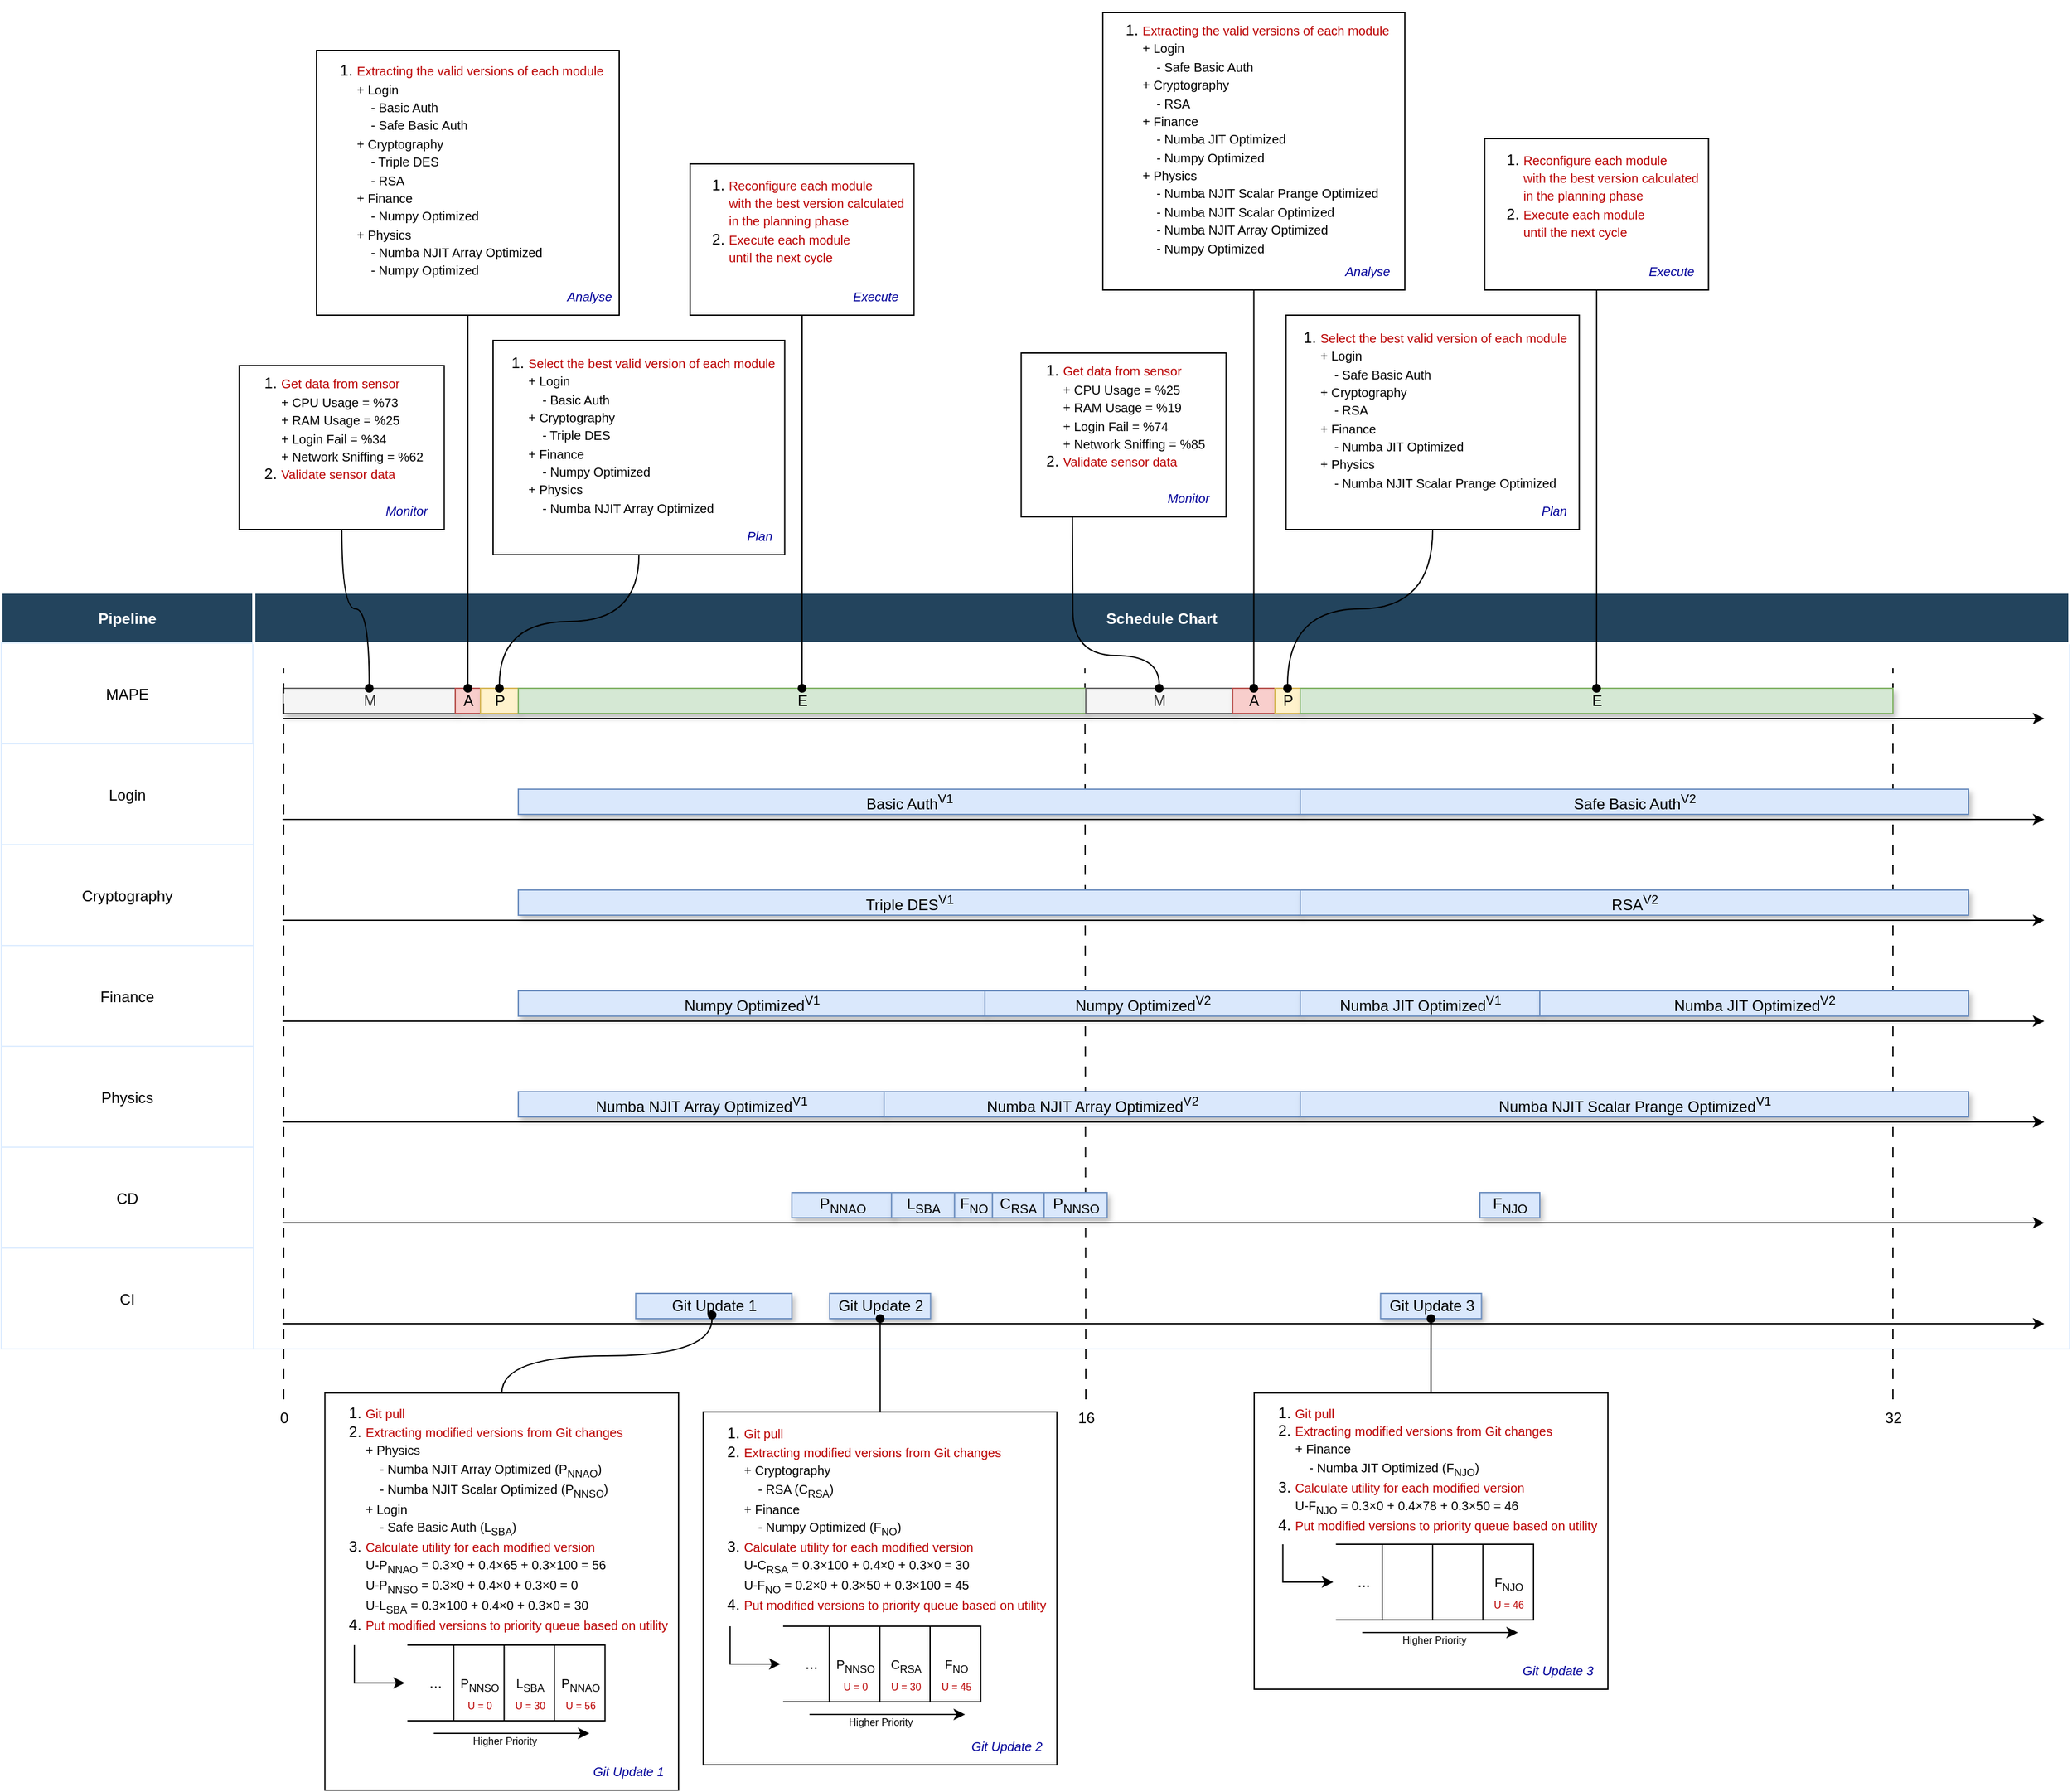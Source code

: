 <mxfile version="26.0.7">
  <diagram name="Page-1" id="WAwnW2iUXq9Dt1IIiqUG">
    <mxGraphModel dx="2537" dy="899" grid="1" gridSize="10" guides="1" tooltips="1" connect="1" arrows="1" fold="1" page="1" pageScale="1" pageWidth="850" pageHeight="1100" math="0" shadow="0">
      <root>
        <mxCell id="0" />
        <mxCell id="1" parent="0" />
        <mxCell id="BZpjL1oOdw-9vf9fY1qN-2" value="Pipeline" style="fillColor=#23445D;strokeColor=#FFFFFF;strokeWidth=2;fontColor=#FFFFFF;fontStyle=1" parent="1" vertex="1">
          <mxGeometry x="-200" y="920" width="200" height="40" as="geometry" />
        </mxCell>
        <mxCell id="BZpjL1oOdw-9vf9fY1qN-4" value="MAPE" style="align=center;strokeColor=#DEEDFF" parent="1" vertex="1">
          <mxGeometry x="-200" y="960" width="200" height="80" as="geometry" />
        </mxCell>
        <mxCell id="BZpjL1oOdw-9vf9fY1qN-19" value="" style="align=center;strokeColor=#DEEDFF" parent="1" vertex="1">
          <mxGeometry x="-0.5" y="960" width="1440.5" height="560" as="geometry" />
        </mxCell>
        <mxCell id="BZpjL1oOdw-9vf9fY1qN-21" value="" style="edgeStyle=none;orthogonalLoop=1;jettySize=auto;html=1;rounded=0;" parent="1" edge="1">
          <mxGeometry width="100" relative="1" as="geometry">
            <mxPoint x="23.57" y="1020" as="sourcePoint" />
            <mxPoint x="1420" y="1020" as="targetPoint" />
            <Array as="points" />
          </mxGeometry>
        </mxCell>
        <mxCell id="BZpjL1oOdw-9vf9fY1qN-22" value="M" style="align=center;strokeColor=#666666;html=1;fillColor=#f5f5f5;shadow=1;fontColor=#333333;" parent="1" vertex="1">
          <mxGeometry x="23.57" y="996" width="136.43" height="20" as="geometry" />
        </mxCell>
        <mxCell id="BZpjL1oOdw-9vf9fY1qN-49" value="Schedule Chart" style="fillColor=#23445D;strokeColor=#FFFFFF;strokeWidth=2;fontColor=#FFFFFF;fontStyle=1" parent="1" vertex="1">
          <mxGeometry x="0.5" y="920" width="1439.5" height="40" as="geometry" />
        </mxCell>
        <mxCell id="BZpjL1oOdw-9vf9fY1qN-57" value="Login" style="align=center;strokeColor=#DEEDFF" parent="1" vertex="1">
          <mxGeometry x="-200" y="1040" width="200" height="80" as="geometry" />
        </mxCell>
        <mxCell id="BZpjL1oOdw-9vf9fY1qN-58" value="" style="edgeStyle=none;orthogonalLoop=1;jettySize=auto;html=1;rounded=0;" parent="1" edge="1">
          <mxGeometry width="100" relative="1" as="geometry">
            <mxPoint x="23.07" y="1100" as="sourcePoint" />
            <mxPoint x="1420" y="1100" as="targetPoint" />
            <Array as="points" />
          </mxGeometry>
        </mxCell>
        <mxCell id="BZpjL1oOdw-9vf9fY1qN-61" value="Cryptography" style="align=center;strokeColor=#DEEDFF" parent="1" vertex="1">
          <mxGeometry x="-200" y="1120" width="200" height="80" as="geometry" />
        </mxCell>
        <mxCell id="BZpjL1oOdw-9vf9fY1qN-62" value="" style="edgeStyle=none;orthogonalLoop=1;jettySize=auto;html=1;rounded=0;" parent="1" edge="1">
          <mxGeometry width="100" relative="1" as="geometry">
            <mxPoint x="23.07" y="1180" as="sourcePoint" />
            <mxPoint x="1420" y="1180" as="targetPoint" />
            <Array as="points" />
          </mxGeometry>
        </mxCell>
        <mxCell id="BZpjL1oOdw-9vf9fY1qN-65" value="Finance" style="align=center;strokeColor=#DEEDFF" parent="1" vertex="1">
          <mxGeometry x="-200" y="1200" width="200" height="80" as="geometry" />
        </mxCell>
        <mxCell id="BZpjL1oOdw-9vf9fY1qN-66" value="" style="edgeStyle=none;orthogonalLoop=1;jettySize=auto;html=1;rounded=0;" parent="1" edge="1">
          <mxGeometry width="100" relative="1" as="geometry">
            <mxPoint x="23.07" y="1260" as="sourcePoint" />
            <mxPoint x="1420" y="1260" as="targetPoint" />
            <Array as="points" />
          </mxGeometry>
        </mxCell>
        <mxCell id="BZpjL1oOdw-9vf9fY1qN-69" value="Physics" style="align=center;strokeColor=#DEEDFF" parent="1" vertex="1">
          <mxGeometry x="-200" y="1280" width="200" height="80" as="geometry" />
        </mxCell>
        <mxCell id="BZpjL1oOdw-9vf9fY1qN-70" value="" style="edgeStyle=none;orthogonalLoop=1;jettySize=auto;html=1;rounded=0;" parent="1" edge="1">
          <mxGeometry width="100" relative="1" as="geometry">
            <mxPoint x="23.07" y="1340" as="sourcePoint" />
            <mxPoint x="1420" y="1340" as="targetPoint" />
            <Array as="points" />
          </mxGeometry>
        </mxCell>
        <mxCell id="BZpjL1oOdw-9vf9fY1qN-73" value="" style="edgeStyle=none;orthogonalLoop=1;jettySize=auto;html=1;rounded=0;endArrow=none;endFill=0;dashed=1;dashPattern=8 8;" parent="1" edge="1">
          <mxGeometry width="100" relative="1" as="geometry">
            <mxPoint x="1300" y="1560" as="sourcePoint" />
            <mxPoint x="1300" y="980" as="targetPoint" />
            <Array as="points" />
          </mxGeometry>
        </mxCell>
        <mxCell id="BZpjL1oOdw-9vf9fY1qN-74" value="" style="edgeStyle=none;orthogonalLoop=1;jettySize=auto;html=1;rounded=0;endArrow=none;endFill=0;dashed=1;dashPattern=8 8;" parent="1" edge="1">
          <mxGeometry width="100" relative="1" as="geometry">
            <mxPoint x="660" y="1560" as="sourcePoint" />
            <mxPoint x="659.29" y="980" as="targetPoint" />
            <Array as="points" />
          </mxGeometry>
        </mxCell>
        <mxCell id="BZpjL1oOdw-9vf9fY1qN-76" value="32" style="text;html=1;align=center;verticalAlign=middle;resizable=0;points=[];autosize=1;strokeColor=none;fillColor=none;" parent="1" vertex="1">
          <mxGeometry x="1280" y="1560" width="40" height="30" as="geometry" />
        </mxCell>
        <mxCell id="BZpjL1oOdw-9vf9fY1qN-78" value="A" style="align=center;strokeColor=#b85450;html=1;fillColor=#f8cecc;shadow=1;" parent="1" vertex="1">
          <mxGeometry x="160" y="996" width="20" height="20" as="geometry" />
        </mxCell>
        <mxCell id="BZpjL1oOdw-9vf9fY1qN-79" value="P" style="align=center;strokeColor=#d6b656;html=1;fillColor=#fff2cc;shadow=1;" parent="1" vertex="1">
          <mxGeometry x="180" y="996" width="30" height="20" as="geometry" />
        </mxCell>
        <mxCell id="BZpjL1oOdw-9vf9fY1qN-80" value="E" style="align=center;html=1;shadow=1;fillColor=#d5e8d4;strokeColor=#82b366;" parent="1" vertex="1">
          <mxGeometry x="210" y="996" width="450" height="20" as="geometry" />
        </mxCell>
        <mxCell id="BZpjL1oOdw-9vf9fY1qN-81" value="Basic Auth&lt;sup&gt;V1&lt;/sup&gt;" style="align=center;strokeColor=#6c8ebf;html=1;fillColor=#dae8fc;shadow=1;" parent="1" vertex="1">
          <mxGeometry x="210" y="1076" width="620" height="20" as="geometry" />
        </mxCell>
        <mxCell id="BZpjL1oOdw-9vf9fY1qN-82" value="M" style="align=center;strokeColor=#666666;html=1;fillColor=#f5f5f5;shadow=1;fontColor=#333333;gradientColor=none;" parent="1" vertex="1">
          <mxGeometry x="660" y="996" width="116.43" height="20" as="geometry" />
        </mxCell>
        <mxCell id="BZpjL1oOdw-9vf9fY1qN-84" value="A" style="align=center;strokeColor=#b85450;html=1;fillColor=#f8cecc;shadow=1;" parent="1" vertex="1">
          <mxGeometry x="776.43" y="996" width="33.57" height="20" as="geometry" />
        </mxCell>
        <mxCell id="BZpjL1oOdw-9vf9fY1qN-85" value="P" style="align=center;strokeColor=#d6b656;html=1;fillColor=#fff2cc;shadow=1;" parent="1" vertex="1">
          <mxGeometry x="810" y="996" width="20" height="20" as="geometry" />
        </mxCell>
        <mxCell id="BZpjL1oOdw-9vf9fY1qN-86" value="E" style="align=center;html=1;shadow=1;fillColor=#d5e8d4;strokeColor=#82b366;" parent="1" vertex="1">
          <mxGeometry x="830" y="996" width="470" height="20" as="geometry" />
        </mxCell>
        <mxCell id="BZpjL1oOdw-9vf9fY1qN-89" value="Safe Basic Auth&lt;sup&gt;V2&lt;/sup&gt;" style="align=center;strokeColor=#6c8ebf;html=1;fillColor=#dae8fc;shadow=1;" parent="1" vertex="1">
          <mxGeometry x="830" y="1076" width="530" height="20" as="geometry" />
        </mxCell>
        <mxCell id="BZpjL1oOdw-9vf9fY1qN-92" value="Triple DES&lt;sup&gt;V1&lt;/sup&gt;" style="align=center;strokeColor=#6c8ebf;html=1;fillColor=#dae8fc;shadow=1;" parent="1" vertex="1">
          <mxGeometry x="210" y="1156" width="620" height="20" as="geometry" />
        </mxCell>
        <mxCell id="BZpjL1oOdw-9vf9fY1qN-93" value="RSA&lt;sup&gt;V2&lt;/sup&gt;" style="align=center;strokeColor=#6c8ebf;html=1;fillColor=#dae8fc;shadow=1;" parent="1" vertex="1">
          <mxGeometry x="830" y="1156" width="530" height="20" as="geometry" />
        </mxCell>
        <mxCell id="BZpjL1oOdw-9vf9fY1qN-94" value="Numpy Optimized&lt;sup&gt;V1&lt;/sup&gt;" style="align=center;strokeColor=#6c8ebf;html=1;fillColor=#dae8fc;shadow=1;" parent="1" vertex="1">
          <mxGeometry x="210" y="1236" width="370" height="20" as="geometry" />
        </mxCell>
        <mxCell id="BZpjL1oOdw-9vf9fY1qN-96" value="Numba NJIT Array Optimized&lt;sup&gt;V1&lt;/sup&gt;" style="align=center;strokeColor=#6c8ebf;html=1;fillColor=#dae8fc;shadow=1;" parent="1" vertex="1">
          <mxGeometry x="210" y="1316" width="290" height="20" as="geometry" />
        </mxCell>
        <mxCell id="kqgfIq7UCHrtm2Ef_4QJ-14" style="edgeStyle=orthogonalEdgeStyle;rounded=0;orthogonalLoop=1;jettySize=auto;html=1;entryX=0.5;entryY=0;entryDx=0;entryDy=0;endArrow=oval;endFill=1;curved=1;" parent="1" source="BZpjL1oOdw-9vf9fY1qN-155" target="BZpjL1oOdw-9vf9fY1qN-22" edge="1">
          <mxGeometry relative="1" as="geometry" />
        </mxCell>
        <mxCell id="BZpjL1oOdw-9vf9fY1qN-155" value="" style="whiteSpace=wrap;html=1;" parent="1" vertex="1">
          <mxGeometry x="-11.25" y="740" width="162.5" height="130" as="geometry" />
        </mxCell>
        <mxCell id="BZpjL1oOdw-9vf9fY1qN-165" value="&lt;font color=&quot;#000099&quot; style=&quot;font-size: 10px;&quot;&gt;&lt;i style=&quot;&quot;&gt;Monitor&lt;/i&gt;&lt;/font&gt;" style="text;html=1;align=center;verticalAlign=middle;resizable=0;points=[];autosize=1;strokeColor=none;fillColor=none;" parent="1" vertex="1">
          <mxGeometry x="91.25" y="840" width="60" height="30" as="geometry" />
        </mxCell>
        <mxCell id="BZpjL1oOdw-9vf9fY1qN-175" value="&lt;ol&gt;&lt;li&gt;&lt;font style=&quot;font-size: 10px;&quot;&gt;&lt;span style=&quot;color: rgb(186, 0, 0); background-color: transparent;&quot;&gt;Get data from sensor&lt;br&gt;&lt;/span&gt;+ CPU Usage = %73&lt;br&gt;+ RAM Usage = %25&lt;br&gt;+ Login Fail = %34&lt;br&gt;+ Network Sniffing = %62&lt;br&gt;&lt;/font&gt;&lt;/li&gt;&lt;li&gt;&lt;font style=&quot;&quot;&gt;&lt;span style=&quot;font-size: 10px;&quot;&gt;&lt;font style=&quot;color: rgb(186, 0, 0);&quot;&gt;Validate sensor data&lt;/font&gt;&lt;/span&gt;&lt;br&gt;&lt;/font&gt;&lt;/li&gt;&lt;/ol&gt;" style="text;html=1;align=left;verticalAlign=middle;resizable=0;points=[];autosize=1;strokeColor=none;fillColor=none;" parent="1" vertex="1">
          <mxGeometry x="-20" y="730" width="180" height="120" as="geometry" />
        </mxCell>
        <mxCell id="BZpjL1oOdw-9vf9fY1qN-200" style="edgeStyle=orthogonalEdgeStyle;rounded=0;orthogonalLoop=1;jettySize=auto;html=1;entryX=0.5;entryY=0;entryDx=0;entryDy=0;endArrow=oval;endFill=1;" parent="1" source="BZpjL1oOdw-9vf9fY1qN-176" target="BZpjL1oOdw-9vf9fY1qN-78" edge="1">
          <mxGeometry relative="1" as="geometry" />
        </mxCell>
        <mxCell id="BZpjL1oOdw-9vf9fY1qN-176" value="" style="whiteSpace=wrap;html=1;" parent="1" vertex="1">
          <mxGeometry x="50" y="490" width="240.01" height="210" as="geometry" />
        </mxCell>
        <mxCell id="BZpjL1oOdw-9vf9fY1qN-177" value="&lt;font color=&quot;#000099&quot; style=&quot;font-size: 10px;&quot;&gt;&lt;i style=&quot;&quot;&gt;Analyse&lt;/i&gt;&lt;/font&gt;" style="text;html=1;align=center;verticalAlign=middle;resizable=0;points=[];autosize=1;strokeColor=none;fillColor=none;" parent="1" vertex="1">
          <mxGeometry x="236.25" y="670" width="60" height="30" as="geometry" />
        </mxCell>
        <mxCell id="BZpjL1oOdw-9vf9fY1qN-178" value="&lt;ol&gt;&lt;li&gt;&lt;font style=&quot;font-size: 10px;&quot;&gt;&lt;span style=&quot;color: rgb(186, 0, 0); background-color: transparent;&quot;&gt;Extracting the valid versions of each module&lt;br&gt;&lt;/span&gt;+ Login&lt;br&gt;&amp;nbsp; &amp;nbsp; - Basic Auth&lt;br&gt;&amp;nbsp; &amp;nbsp; - Safe Basic Auth&lt;br&gt;+ Cryptography&lt;br&gt;&amp;nbsp; &amp;nbsp; - Triple DES&lt;br&gt;&amp;nbsp; &amp;nbsp; - RSA&lt;br&gt;+ Finance&lt;br&gt;&amp;nbsp; &amp;nbsp; - Numpy Optimized&lt;br&gt;+ Physics&lt;br&gt;&amp;nbsp; &amp;nbsp; - Numba NJIT Array Optimized&lt;br&gt;&amp;nbsp; &amp;nbsp; - Numpy Optimized&lt;br&gt;&lt;/font&gt;&lt;/li&gt;&lt;/ol&gt;" style="text;html=1;align=left;verticalAlign=middle;resizable=0;points=[];autosize=1;strokeColor=none;fillColor=none;" parent="1" vertex="1">
          <mxGeometry x="40" y="480" width="260" height="210" as="geometry" />
        </mxCell>
        <mxCell id="BZpjL1oOdw-9vf9fY1qN-199" style="edgeStyle=orthogonalEdgeStyle;rounded=0;orthogonalLoop=1;jettySize=auto;html=1;entryX=0.5;entryY=0;entryDx=0;entryDy=0;curved=1;endArrow=oval;endFill=1;" parent="1" source="BZpjL1oOdw-9vf9fY1qN-181" target="BZpjL1oOdw-9vf9fY1qN-79" edge="1">
          <mxGeometry relative="1" as="geometry" />
        </mxCell>
        <mxCell id="BZpjL1oOdw-9vf9fY1qN-181" value="" style="whiteSpace=wrap;html=1;" parent="1" vertex="1">
          <mxGeometry x="190" y="720" width="231.25" height="170" as="geometry" />
        </mxCell>
        <mxCell id="BZpjL1oOdw-9vf9fY1qN-182" value="&lt;font color=&quot;#000099&quot; style=&quot;font-size: 10px;&quot;&gt;&lt;i style=&quot;&quot;&gt;Plan&lt;/i&gt;&lt;/font&gt;" style="text;html=1;align=center;verticalAlign=middle;resizable=0;points=[];autosize=1;strokeColor=none;fillColor=none;" parent="1" vertex="1">
          <mxGeometry x="381.25" y="860" width="40" height="30" as="geometry" />
        </mxCell>
        <mxCell id="BZpjL1oOdw-9vf9fY1qN-183" value="&lt;ol&gt;&lt;li&gt;&lt;font style=&quot;font-size: 10px;&quot;&gt;&lt;span style=&quot;color: rgb(186, 0, 0); background-color: transparent;&quot;&gt;Select the best valid version of each module&lt;br&gt;&lt;/span&gt;+ Login&lt;br&gt;&amp;nbsp; &amp;nbsp; - Basic Auth&lt;br&gt;+ Cryptography&lt;br&gt;&amp;nbsp; &amp;nbsp; - Triple DES&lt;br&gt;+ Finance&lt;br&gt;&amp;nbsp; &amp;nbsp; - Numpy Optimized&lt;br&gt;+ Physics&lt;br&gt;&amp;nbsp; &amp;nbsp; - Numba NJIT Array Optimized&lt;br&gt;&lt;/font&gt;&lt;/li&gt;&lt;/ol&gt;" style="text;html=1;align=left;verticalAlign=middle;resizable=0;points=[];autosize=1;strokeColor=none;fillColor=none;" parent="1" vertex="1">
          <mxGeometry x="175.63" y="710" width="260" height="170" as="geometry" />
        </mxCell>
        <mxCell id="BZpjL1oOdw-9vf9fY1qN-201" style="edgeStyle=orthogonalEdgeStyle;rounded=0;orthogonalLoop=1;jettySize=auto;html=1;entryX=0.5;entryY=0;entryDx=0;entryDy=0;endArrow=oval;endFill=1;" parent="1" source="BZpjL1oOdw-9vf9fY1qN-184" target="BZpjL1oOdw-9vf9fY1qN-80" edge="1">
          <mxGeometry relative="1" as="geometry" />
        </mxCell>
        <mxCell id="BZpjL1oOdw-9vf9fY1qN-184" value="" style="whiteSpace=wrap;html=1;" parent="1" vertex="1">
          <mxGeometry x="346.25" y="580" width="177.5" height="120" as="geometry" />
        </mxCell>
        <mxCell id="BZpjL1oOdw-9vf9fY1qN-185" value="&lt;font color=&quot;#000099&quot;&gt;&lt;span style=&quot;font-size: 10px;&quot;&gt;&lt;i&gt;Execute&lt;/i&gt;&lt;/span&gt;&lt;/font&gt;" style="text;html=1;align=center;verticalAlign=middle;resizable=0;points=[];autosize=1;strokeColor=none;fillColor=none;" parent="1" vertex="1">
          <mxGeometry x="463.25" y="670" width="60" height="30" as="geometry" />
        </mxCell>
        <mxCell id="BZpjL1oOdw-9vf9fY1qN-186" value="&lt;ol&gt;&lt;li&gt;&lt;font style=&quot;font-size: 10px;&quot;&gt;&lt;span style=&quot;color: rgb(186, 0, 0); background-color: transparent;&quot;&gt;Reconfigure each module &lt;br&gt;with the best version calculated &lt;br&gt;in the planning phase&lt;/span&gt;&lt;/font&gt;&lt;/li&gt;&lt;li&gt;&lt;font color=&quot;#ba0000&quot;&gt;&lt;span style=&quot;font-size: 10px;&quot;&gt;Execute each module &lt;br&gt;until the next cycle&lt;/span&gt;&lt;/font&gt;&lt;br&gt;&lt;/li&gt;&lt;/ol&gt;" style="text;html=1;align=left;verticalAlign=middle;resizable=0;points=[];autosize=1;strokeColor=none;fillColor=none;" parent="1" vertex="1">
          <mxGeometry x="335" y="570" width="200" height="110" as="geometry" />
        </mxCell>
        <mxCell id="BZpjL1oOdw-9vf9fY1qN-224" style="edgeStyle=orthogonalEdgeStyle;rounded=0;orthogonalLoop=1;jettySize=auto;html=1;entryX=0.5;entryY=0;entryDx=0;entryDy=0;endArrow=oval;endFill=1;" parent="1" source="BZpjL1oOdw-9vf9fY1qN-205" target="BZpjL1oOdw-9vf9fY1qN-84" edge="1">
          <mxGeometry relative="1" as="geometry" />
        </mxCell>
        <mxCell id="BZpjL1oOdw-9vf9fY1qN-205" value="" style="whiteSpace=wrap;html=1;" parent="1" vertex="1">
          <mxGeometry x="673.48" y="460" width="239.46" height="220" as="geometry" />
        </mxCell>
        <mxCell id="BZpjL1oOdw-9vf9fY1qN-206" value="&lt;font color=&quot;#000099&quot; style=&quot;font-size: 10px;&quot;&gt;&lt;i style=&quot;&quot;&gt;Analyse&lt;/i&gt;&lt;/font&gt;" style="text;html=1;align=center;verticalAlign=middle;resizable=0;points=[];autosize=1;strokeColor=none;fillColor=none;" parent="1" vertex="1">
          <mxGeometry x="852.94" y="650" width="60" height="30" as="geometry" />
        </mxCell>
        <mxCell id="BZpjL1oOdw-9vf9fY1qN-207" value="&lt;ol&gt;&lt;li&gt;&lt;font style=&quot;font-size: 10px;&quot;&gt;&lt;span style=&quot;color: rgb(186, 0, 0); background-color: transparent;&quot;&gt;Extracting the valid versions of each module&lt;br&gt;&lt;/span&gt;+ Login&lt;br&gt;&amp;nbsp; &amp;nbsp; - Safe Basic Auth&lt;br&gt;+ Cryptography&lt;br&gt;&amp;nbsp; &amp;nbsp; - RSA&lt;br&gt;+ Finance&lt;br&gt;&amp;nbsp; &amp;nbsp; -&amp;nbsp;Numba JIT Optimized&lt;br&gt;&amp;nbsp; &amp;nbsp; - Numpy Optimized&lt;br&gt;+ Physics&lt;br&gt;&amp;nbsp; &amp;nbsp; -&amp;nbsp;Numba NJIT Scalar Prange Optimized&lt;br&gt;&amp;nbsp; &amp;nbsp; -&amp;nbsp;Numba NJIT Scalar Optimized&lt;br&gt;&amp;nbsp; &amp;nbsp; - Numba NJIT Array Optimized&lt;br&gt;&amp;nbsp; &amp;nbsp; - Numpy Optimized&lt;br&gt;&lt;/font&gt;&lt;/li&gt;&lt;/ol&gt;" style="text;html=1;align=left;verticalAlign=middle;resizable=0;points=[];autosize=1;strokeColor=none;fillColor=none;" parent="1" vertex="1">
          <mxGeometry x="663.21" y="450" width="260" height="220" as="geometry" />
        </mxCell>
        <mxCell id="BZpjL1oOdw-9vf9fY1qN-216" style="edgeStyle=orthogonalEdgeStyle;rounded=0;orthogonalLoop=1;jettySize=auto;html=1;entryX=0.5;entryY=0;entryDx=0;entryDy=0;curved=1;endArrow=oval;endFill=1;" parent="1" source="BZpjL1oOdw-9vf9fY1qN-208" target="BZpjL1oOdw-9vf9fY1qN-85" edge="1">
          <mxGeometry relative="1" as="geometry" />
        </mxCell>
        <mxCell id="BZpjL1oOdw-9vf9fY1qN-208" value="" style="whiteSpace=wrap;html=1;" parent="1" vertex="1">
          <mxGeometry x="818.75" y="700" width="232.5" height="170" as="geometry" />
        </mxCell>
        <mxCell id="BZpjL1oOdw-9vf9fY1qN-209" value="&lt;font color=&quot;#000099&quot; style=&quot;font-size: 10px;&quot;&gt;&lt;i style=&quot;&quot;&gt;Plan&lt;/i&gt;&lt;/font&gt;" style="text;html=1;align=center;verticalAlign=middle;resizable=0;points=[];autosize=1;strokeColor=none;fillColor=none;" parent="1" vertex="1">
          <mxGeometry x="1011.25" y="840" width="40" height="30" as="geometry" />
        </mxCell>
        <mxCell id="BZpjL1oOdw-9vf9fY1qN-210" value="&lt;ol&gt;&lt;li&gt;&lt;font style=&quot;font-size: 10px;&quot;&gt;&lt;span style=&quot;color: rgb(186, 0, 0); background-color: transparent;&quot;&gt;Select the best valid version of each module&lt;br&gt;&lt;/span&gt;+ Login&lt;br&gt;&amp;nbsp; &amp;nbsp; - Safe Basic Auth&lt;br&gt;+ Cryptography&lt;br&gt;&amp;nbsp; &amp;nbsp; - RSA&lt;br&gt;+ Finance&lt;br&gt;&amp;nbsp; &amp;nbsp; - Numba JIT Optimized&lt;br&gt;+ Physics&lt;br&gt;&amp;nbsp; &amp;nbsp; - Numba NJIT Scalar Prange Optimized&lt;br&gt;&lt;/font&gt;&lt;/li&gt;&lt;/ol&gt;" style="text;html=1;align=left;verticalAlign=middle;resizable=0;points=[];autosize=1;strokeColor=none;fillColor=none;" parent="1" vertex="1">
          <mxGeometry x="803.75" y="690" width="260" height="170" as="geometry" />
        </mxCell>
        <mxCell id="BZpjL1oOdw-9vf9fY1qN-218" style="edgeStyle=orthogonalEdgeStyle;rounded=0;orthogonalLoop=1;jettySize=auto;html=1;entryX=0.5;entryY=0;entryDx=0;entryDy=0;endArrow=oval;endFill=1;" parent="1" source="BZpjL1oOdw-9vf9fY1qN-211" target="BZpjL1oOdw-9vf9fY1qN-86" edge="1">
          <mxGeometry relative="1" as="geometry" />
        </mxCell>
        <mxCell id="BZpjL1oOdw-9vf9fY1qN-211" value="" style="whiteSpace=wrap;html=1;" parent="1" vertex="1">
          <mxGeometry x="976.25" y="560" width="177.5" height="120" as="geometry" />
        </mxCell>
        <mxCell id="BZpjL1oOdw-9vf9fY1qN-212" value="&lt;font color=&quot;#000099&quot;&gt;&lt;span style=&quot;font-size: 10px;&quot;&gt;&lt;i&gt;Execute&lt;/i&gt;&lt;/span&gt;&lt;/font&gt;" style="text;html=1;align=center;verticalAlign=middle;resizable=0;points=[];autosize=1;strokeColor=none;fillColor=none;" parent="1" vertex="1">
          <mxGeometry x="1093.75" y="650" width="60" height="30" as="geometry" />
        </mxCell>
        <mxCell id="BZpjL1oOdw-9vf9fY1qN-213" value="&lt;ol&gt;&lt;li&gt;&lt;font style=&quot;font-size: 10px; color: rgb(186, 0, 0);&quot;&gt;&lt;span style=&quot;background-color: transparent;&quot;&gt;Reconfigure each module&lt;br&gt;with the best version calculated&lt;br&gt;in the planning phase&lt;/span&gt;&lt;/font&gt;&lt;/li&gt;&lt;li&gt;&lt;font style=&quot;color: rgb(186, 0, 0);&quot;&gt;&lt;span style=&quot;font-size: 10px;&quot;&gt;Execute each module&lt;br&gt;until the next cycle&lt;/span&gt;&lt;/font&gt;&lt;/li&gt;&lt;/ol&gt;" style="text;html=1;align=left;verticalAlign=middle;resizable=0;points=[];autosize=1;strokeColor=none;fillColor=none;" parent="1" vertex="1">
          <mxGeometry x="965" y="550" width="200" height="110" as="geometry" />
        </mxCell>
        <mxCell id="BZpjL1oOdw-9vf9fY1qN-225" value="CD" style="align=center;strokeColor=#DEEDFF" parent="1" vertex="1">
          <mxGeometry x="-200" y="1360" width="200" height="80" as="geometry" />
        </mxCell>
        <mxCell id="BZpjL1oOdw-9vf9fY1qN-226" value="" style="edgeStyle=none;orthogonalLoop=1;jettySize=auto;html=1;rounded=0;" parent="1" edge="1">
          <mxGeometry width="100" relative="1" as="geometry">
            <mxPoint x="23.07" y="1420" as="sourcePoint" />
            <mxPoint x="1420" y="1420" as="targetPoint" />
            <Array as="points" />
          </mxGeometry>
        </mxCell>
        <mxCell id="BZpjL1oOdw-9vf9fY1qN-228" value="Git Update 1" style="align=center;strokeColor=#6c8ebf;html=1;fillColor=#dae8fc;shadow=1;" parent="1" vertex="1">
          <mxGeometry x="303.13" y="1476" width="123.75" height="20" as="geometry" />
        </mxCell>
        <mxCell id="kqgfIq7UCHrtm2Ef_4QJ-13" style="edgeStyle=orthogonalEdgeStyle;rounded=0;orthogonalLoop=1;jettySize=auto;html=1;entryX=0.5;entryY=0;entryDx=0;entryDy=0;exitX=0.25;exitY=1;exitDx=0;exitDy=0;curved=1;endArrow=oval;endFill=1;" parent="1" source="kqgfIq7UCHrtm2Ef_4QJ-5" target="BZpjL1oOdw-9vf9fY1qN-82" edge="1">
          <mxGeometry relative="1" as="geometry">
            <Array as="points">
              <mxPoint x="649" y="900" />
              <mxPoint x="650" y="900" />
              <mxPoint x="650" y="970" />
              <mxPoint x="718" y="970" />
            </Array>
          </mxGeometry>
        </mxCell>
        <mxCell id="kqgfIq7UCHrtm2Ef_4QJ-5" value="" style="whiteSpace=wrap;html=1;" parent="1" vertex="1">
          <mxGeometry x="608.75" y="730" width="162.5" height="130" as="geometry" />
        </mxCell>
        <mxCell id="kqgfIq7UCHrtm2Ef_4QJ-6" value="&lt;font color=&quot;#000099&quot; style=&quot;font-size: 10px;&quot;&gt;&lt;i style=&quot;&quot;&gt;Monitor&lt;/i&gt;&lt;/font&gt;" style="text;html=1;align=center;verticalAlign=middle;resizable=0;points=[];autosize=1;strokeColor=none;fillColor=none;" parent="1" vertex="1">
          <mxGeometry x="711.25" y="830" width="60" height="30" as="geometry" />
        </mxCell>
        <mxCell id="kqgfIq7UCHrtm2Ef_4QJ-7" value="&lt;ol&gt;&lt;li&gt;&lt;font style=&quot;font-size: 10px;&quot;&gt;&lt;span style=&quot;color: rgb(186, 0, 0); background-color: transparent;&quot;&gt;Get data from sensor&lt;br&gt;&lt;/span&gt;+ CPU Usage = %25&lt;br&gt;+ RAM Usage = %19&lt;br&gt;+ Login Fail = %74&lt;br&gt;+ Network Sniffing = %85&lt;/font&gt;&lt;/li&gt;&lt;li&gt;&lt;span style=&quot;font-size: 10px;&quot;&gt;&lt;font style=&quot;color: rgb(186, 0, 0);&quot;&gt;Validate sensor data&lt;/font&gt;&lt;/span&gt;&lt;/li&gt;&lt;/ol&gt;" style="text;html=1;align=left;verticalAlign=middle;resizable=0;points=[];autosize=1;strokeColor=none;fillColor=none;" parent="1" vertex="1">
          <mxGeometry x="600" y="720" width="180" height="120" as="geometry" />
        </mxCell>
        <mxCell id="kqgfIq7UCHrtm2Ef_4QJ-17" value="" style="edgeStyle=none;orthogonalLoop=1;jettySize=auto;html=1;rounded=0;endArrow=none;endFill=0;dashed=1;dashPattern=8 8;" parent="1" edge="1">
          <mxGeometry width="100" relative="1" as="geometry">
            <mxPoint x="24" y="1560" as="sourcePoint" />
            <mxPoint x="23.86" y="980" as="targetPoint" />
            <Array as="points" />
          </mxGeometry>
        </mxCell>
        <mxCell id="kqgfIq7UCHrtm2Ef_4QJ-20" value="CI" style="align=center;strokeColor=#DEEDFF" parent="1" vertex="1">
          <mxGeometry x="-200" y="1440" width="200" height="80" as="geometry" />
        </mxCell>
        <mxCell id="kqgfIq7UCHrtm2Ef_4QJ-21" value="" style="edgeStyle=none;orthogonalLoop=1;jettySize=auto;html=1;rounded=0;" parent="1" edge="1">
          <mxGeometry width="100" relative="1" as="geometry">
            <mxPoint x="23.07" y="1500" as="sourcePoint" />
            <mxPoint x="1420" y="1500" as="targetPoint" />
            <Array as="points" />
          </mxGeometry>
        </mxCell>
        <mxCell id="kqgfIq7UCHrtm2Ef_4QJ-24" value="0" style="text;html=1;align=center;verticalAlign=middle;resizable=0;points=[];autosize=1;strokeColor=none;fillColor=none;" parent="1" vertex="1">
          <mxGeometry x="8.75" y="1560" width="30" height="30" as="geometry" />
        </mxCell>
        <mxCell id="kqgfIq7UCHrtm2Ef_4QJ-25" value="Git Update 2" style="align=center;strokeColor=#6c8ebf;html=1;fillColor=#dae8fc;shadow=1;" parent="1" vertex="1">
          <mxGeometry x="456.88" y="1476" width="80" height="20" as="geometry" />
        </mxCell>
        <mxCell id="yKRvbmed5LTYaiFm1jiu-6" style="edgeStyle=orthogonalEdgeStyle;rounded=0;orthogonalLoop=1;jettySize=auto;html=1;entryX=0.5;entryY=1;entryDx=0;entryDy=0;endArrow=oval;endFill=1;" parent="1" source="kqgfIq7UCHrtm2Ef_4QJ-41" target="kqgfIq7UCHrtm2Ef_4QJ-25" edge="1">
          <mxGeometry relative="1" as="geometry" />
        </mxCell>
        <mxCell id="kqgfIq7UCHrtm2Ef_4QJ-41" value="" style="whiteSpace=wrap;html=1;" parent="1" vertex="1">
          <mxGeometry x="356.66" y="1570" width="280.44" height="280" as="geometry" />
        </mxCell>
        <mxCell id="kqgfIq7UCHrtm2Ef_4QJ-42" value="&lt;font color=&quot;#000099&quot; style=&quot;font-size: 10px;&quot;&gt;&lt;i style=&quot;&quot;&gt;Git Update 2&lt;/i&gt;&lt;/font&gt;" style="text;html=1;align=center;verticalAlign=middle;resizable=0;points=[];autosize=1;strokeColor=none;fillColor=none;" parent="1" vertex="1">
          <mxGeometry x="557.1" y="1820" width="80" height="30" as="geometry" />
        </mxCell>
        <mxCell id="kqgfIq7UCHrtm2Ef_4QJ-43" value="&lt;ol&gt;&lt;li&gt;&lt;font style=&quot;color: rgb(186, 0, 0); font-size: 10px;&quot;&gt;&lt;font color=&quot;#ba0000&quot;&gt;Git pull&lt;/font&gt;&lt;br&gt;&lt;/font&gt;&lt;/li&gt;&lt;li&gt;&lt;font style=&quot;font-size: 10px;&quot;&gt;&lt;font style=&quot;color: rgb(186, 0, 0);&quot;&gt;&lt;font color=&quot;#ba0000&quot;&gt;Extracting modified versions from Git changes&lt;/font&gt;&lt;br&gt;&lt;/font&gt;+ Cryptography&lt;br&gt;&amp;nbsp; &amp;nbsp; -&amp;nbsp;RSA (C&lt;sub&gt;RSA&lt;/sub&gt;)&lt;br&gt;+&amp;nbsp;Finance&lt;br&gt;&amp;nbsp; &amp;nbsp; -&amp;nbsp;Numpy Optimized (F&lt;sub&gt;NO&lt;/sub&gt;)&lt;br&gt;&lt;/font&gt;&lt;/li&gt;&lt;li&gt;&lt;font style=&quot;font-size: 10px;&quot;&gt;&lt;font style=&quot;color: rgb(186, 0, 0);&quot;&gt;Calculate utility for each modified&amp;nbsp;version&lt;font style=&quot;&quot;&gt;&lt;br&gt;&lt;/font&gt;&lt;/font&gt;&lt;font style=&quot;&quot;&gt;U-C&lt;sub&gt;RSA&lt;/sub&gt; = 0.3×100 + 0.4×0 + 0.3×0 = 30&lt;br&gt;U-F&lt;sub&gt;NO&lt;/sub&gt; = 0.2×0 + 0.3×50 + 0.3×100 = 45&lt;/font&gt;&lt;br&gt;&lt;/font&gt;&lt;/li&gt;&lt;li&gt;&lt;font style=&quot;&quot;&gt;&lt;font style=&quot;color: rgb(186, 0, 0); font-size: 10px;&quot;&gt;Put modified versions to priority queue based on utility&lt;/font&gt;&lt;br&gt;&lt;/font&gt;&lt;/li&gt;&lt;/ol&gt;" style="text;html=1;align=left;verticalAlign=middle;resizable=0;points=[];autosize=1;strokeColor=none;fillColor=none;" parent="1" vertex="1">
          <mxGeometry x="346.88" y="1560" width="300" height="190" as="geometry" />
        </mxCell>
        <mxCell id="kqgfIq7UCHrtm2Ef_4QJ-64" value="" style="rounded=0;whiteSpace=wrap;html=1;" parent="1" vertex="1">
          <mxGeometry x="456.66" y="1740" width="120" height="60" as="geometry" />
        </mxCell>
        <mxCell id="kqgfIq7UCHrtm2Ef_4QJ-65" value="" style="edgeStyle=none;orthogonalLoop=1;jettySize=auto;html=1;rounded=0;endArrow=none;endFill=0;" parent="1" edge="1">
          <mxGeometry width="100" relative="1" as="geometry">
            <mxPoint x="496.66" y="1740" as="sourcePoint" />
            <mxPoint x="496.66" y="1800" as="targetPoint" />
            <Array as="points" />
          </mxGeometry>
        </mxCell>
        <mxCell id="kqgfIq7UCHrtm2Ef_4QJ-66" value="" style="edgeStyle=none;orthogonalLoop=1;jettySize=auto;html=1;rounded=0;endArrow=none;endFill=0;" parent="1" edge="1">
          <mxGeometry width="100" relative="1" as="geometry">
            <mxPoint x="536.5" y="1740" as="sourcePoint" />
            <mxPoint x="536.5" y="1800" as="targetPoint" />
            <Array as="points" />
          </mxGeometry>
        </mxCell>
        <mxCell id="kqgfIq7UCHrtm2Ef_4QJ-67" value="&lt;font style=&quot;font-size: 10px;&quot;&gt;C&lt;sub&gt;RSA&lt;/sub&gt;&lt;/font&gt;" style="text;html=1;align=center;verticalAlign=middle;resizable=0;points=[];autosize=1;strokeColor=none;fillColor=none;rotation=0;" parent="1" vertex="1">
          <mxGeometry x="491.66" y="1755" width="50" height="30" as="geometry" />
        </mxCell>
        <mxCell id="kqgfIq7UCHrtm2Ef_4QJ-68" value="&lt;font style=&quot;font-size: 10px;&quot;&gt;F&lt;sub&gt;NO&lt;/sub&gt;&lt;/font&gt;" style="text;html=1;align=center;verticalAlign=middle;resizable=0;points=[];autosize=1;strokeColor=none;fillColor=none;rotation=0;" parent="1" vertex="1">
          <mxGeometry x="537.29" y="1755" width="40" height="30" as="geometry" />
        </mxCell>
        <mxCell id="kqgfIq7UCHrtm2Ef_4QJ-69" value="&lt;font style=&quot;font-size: 10px;&quot;&gt;P&lt;sub&gt;NNSO&lt;/sub&gt;&lt;/font&gt;" style="text;html=1;align=center;verticalAlign=middle;resizable=0;points=[];autosize=1;strokeColor=none;fillColor=none;rotation=0;" parent="1" vertex="1">
          <mxGeometry x="451.66" y="1755" width="50" height="30" as="geometry" />
        </mxCell>
        <mxCell id="kqgfIq7UCHrtm2Ef_4QJ-70" value="" style="endArrow=classic;html=1;rounded=0;" parent="1" edge="1">
          <mxGeometry width="50" height="50" relative="1" as="geometry">
            <mxPoint x="377.91" y="1740" as="sourcePoint" />
            <mxPoint x="417.91" y="1770" as="targetPoint" />
            <Array as="points">
              <mxPoint x="377.91" y="1770" />
            </Array>
          </mxGeometry>
        </mxCell>
        <mxCell id="kqgfIq7UCHrtm2Ef_4QJ-71" value="" style="endArrow=classic;html=1;rounded=0;" parent="1" edge="1">
          <mxGeometry width="50" height="50" relative="1" as="geometry">
            <mxPoint x="440.91" y="1810" as="sourcePoint" />
            <mxPoint x="564.22" y="1810" as="targetPoint" />
          </mxGeometry>
        </mxCell>
        <mxCell id="kqgfIq7UCHrtm2Ef_4QJ-72" value="" style="endArrow=none;html=1;rounded=0;entryX=0;entryY=0;entryDx=0;entryDy=0;endFill=0;" parent="1" edge="1">
          <mxGeometry width="50" height="50" relative="1" as="geometry">
            <mxPoint x="419.97" y="1740" as="sourcePoint" />
            <mxPoint x="456.66" y="1740" as="targetPoint" />
          </mxGeometry>
        </mxCell>
        <mxCell id="kqgfIq7UCHrtm2Ef_4QJ-73" value="" style="endArrow=none;html=1;rounded=0;entryX=0;entryY=0;entryDx=0;entryDy=0;endFill=0;" parent="1" edge="1">
          <mxGeometry width="50" height="50" relative="1" as="geometry">
            <mxPoint x="419.97" y="1800" as="sourcePoint" />
            <mxPoint x="456.66" y="1800" as="targetPoint" />
          </mxGeometry>
        </mxCell>
        <mxCell id="kqgfIq7UCHrtm2Ef_4QJ-74" value="..." style="text;html=1;align=center;verticalAlign=middle;resizable=0;points=[];autosize=1;strokeColor=none;fillColor=none;" parent="1" vertex="1">
          <mxGeometry x="426.66" y="1755" width="30" height="30" as="geometry" />
        </mxCell>
        <mxCell id="kqgfIq7UCHrtm2Ef_4QJ-75" value="&lt;font style=&quot;font-size: 8px;&quot;&gt;Higher Priority&lt;/font&gt;" style="text;html=1;align=center;verticalAlign=middle;resizable=0;points=[];autosize=1;strokeColor=none;fillColor=none;" parent="1" vertex="1">
          <mxGeometry x="462.16" y="1800" width="70" height="30" as="geometry" />
        </mxCell>
        <mxCell id="kqgfIq7UCHrtm2Ef_4QJ-80" value="16" style="text;html=1;align=center;verticalAlign=middle;resizable=0;points=[];autosize=1;strokeColor=none;fillColor=none;" parent="1" vertex="1">
          <mxGeometry x="640" y="1560" width="40" height="30" as="geometry" />
        </mxCell>
        <mxCell id="kqgfIq7UCHrtm2Ef_4QJ-81" value="&lt;div style=&quot;&quot;&gt;&lt;br&gt;&lt;/div&gt;&lt;div style=&quot;&quot;&gt;&lt;font style=&quot;font-size: 8px;&quot;&gt;&lt;font style=&quot;&quot;&gt;&lt;br&gt;&lt;/font&gt;&lt;/font&gt;&lt;/div&gt;" style="text;html=1;align=center;verticalAlign=middle;resizable=0;points=[];autosize=1;strokeColor=none;fillColor=none;" parent="1" vertex="1">
          <mxGeometry x="482.6" y="1765" width="20" height="40" as="geometry" />
        </mxCell>
        <mxCell id="kqgfIq7UCHrtm2Ef_4QJ-84" value="P&lt;sub&gt;NNAO&lt;/sub&gt;" style="align=center;strokeColor=#6c8ebf;html=1;fillColor=#dae8fc;shadow=1;" parent="1" vertex="1">
          <mxGeometry x="426.88" y="1396" width="80" height="20" as="geometry" />
        </mxCell>
        <mxCell id="kqgfIq7UCHrtm2Ef_4QJ-96" value="&lt;font style=&quot;font-size: 8px;&quot;&gt;&lt;font style=&quot;color: rgb(186, 0, 0);&quot;&gt;U = 45&lt;/font&gt;&lt;/font&gt;" style="text;html=1;align=center;verticalAlign=middle;resizable=0;points=[];autosize=1;strokeColor=none;fillColor=none;" parent="1" vertex="1">
          <mxGeometry x="531.66" y="1772" width="50" height="30" as="geometry" />
        </mxCell>
        <mxCell id="kqgfIq7UCHrtm2Ef_4QJ-97" value="&lt;font style=&quot;font-size: 8px;&quot;&gt;&lt;font style=&quot;color: rgb(186, 0, 0);&quot;&gt;U = 30&lt;/font&gt;&lt;/font&gt;" style="text;html=1;align=center;verticalAlign=middle;resizable=0;points=[];autosize=1;strokeColor=none;fillColor=none;" parent="1" vertex="1">
          <mxGeometry x="491.66" y="1772" width="50" height="30" as="geometry" />
        </mxCell>
        <mxCell id="kqgfIq7UCHrtm2Ef_4QJ-98" value="&lt;font style=&quot;font-size: 8px;&quot;&gt;&lt;font style=&quot;color: rgb(186, 0, 0);&quot;&gt;U = 0&lt;/font&gt;&lt;/font&gt;" style="text;html=1;align=center;verticalAlign=middle;resizable=0;points=[];autosize=1;strokeColor=none;fillColor=none;" parent="1" vertex="1">
          <mxGeometry x="456.66" y="1772" width="40" height="30" as="geometry" />
        </mxCell>
        <mxCell id="kqgfIq7UCHrtm2Ef_4QJ-99" value="Git Update 3" style="align=center;strokeColor=#6c8ebf;html=1;fillColor=#dae8fc;shadow=1;" parent="1" vertex="1">
          <mxGeometry x="893.75" y="1476" width="80" height="20" as="geometry" />
        </mxCell>
        <mxCell id="kqgfIq7UCHrtm2Ef_4QJ-122" value="F&lt;sub&gt;NJO&lt;/sub&gt;" style="align=center;strokeColor=#6c8ebf;html=1;fillColor=#dae8fc;shadow=1;" parent="1" vertex="1">
          <mxGeometry x="972.5" y="1396" width="47.5" height="20" as="geometry" />
        </mxCell>
        <mxCell id="kqgfIq7UCHrtm2Ef_4QJ-124" value="L&lt;sub&gt;SBA&lt;/sub&gt;" style="align=center;strokeColor=#6c8ebf;html=1;fillColor=#dae8fc;shadow=1;" parent="1" vertex="1">
          <mxGeometry x="505.94" y="1396" width="50" height="20" as="geometry" />
        </mxCell>
        <mxCell id="kqgfIq7UCHrtm2Ef_4QJ-125" value="F&lt;sub&gt;NO&lt;/sub&gt;" style="align=center;strokeColor=#6c8ebf;html=1;fillColor=#dae8fc;shadow=1;" parent="1" vertex="1">
          <mxGeometry x="555.94" y="1396" width="30" height="20" as="geometry" />
        </mxCell>
        <mxCell id="kqgfIq7UCHrtm2Ef_4QJ-130" value="C&lt;sub&gt;RSA&lt;/sub&gt;" style="align=center;strokeColor=#6c8ebf;html=1;fillColor=#dae8fc;shadow=1;" parent="1" vertex="1">
          <mxGeometry x="585.94" y="1396" width="40.94" height="20" as="geometry" />
        </mxCell>
        <mxCell id="kqgfIq7UCHrtm2Ef_4QJ-132" value="P&lt;sub&gt;NNSO&lt;/sub&gt;" style="align=center;strokeColor=#6c8ebf;html=1;fillColor=#dae8fc;shadow=1;" parent="1" vertex="1">
          <mxGeometry x="626.88" y="1396" width="50" height="20" as="geometry" />
        </mxCell>
        <mxCell id="kqgfIq7UCHrtm2Ef_4QJ-133" value="Numba NJIT Array Optimized&lt;sup&gt;V2&lt;/sup&gt;" style="align=center;strokeColor=#6c8ebf;html=1;fillColor=#dae8fc;shadow=1;" parent="1" vertex="1">
          <mxGeometry x="500" y="1316" width="330" height="20" as="geometry" />
        </mxCell>
        <mxCell id="kqgfIq7UCHrtm2Ef_4QJ-134" value="Numba NJIT Scalar Prange Optimized&lt;sup&gt;V1&lt;/sup&gt;" style="align=center;strokeColor=#6c8ebf;html=1;fillColor=#dae8fc;shadow=1;" parent="1" vertex="1">
          <mxGeometry x="830" y="1316" width="530" height="20" as="geometry" />
        </mxCell>
        <mxCell id="kqgfIq7UCHrtm2Ef_4QJ-135" value="Numpy Optimized&lt;sup&gt;V2&lt;/sup&gt;" style="align=center;strokeColor=#6c8ebf;html=1;fillColor=#dae8fc;shadow=1;" parent="1" vertex="1">
          <mxGeometry x="580" y="1236" width="250" height="20" as="geometry" />
        </mxCell>
        <mxCell id="kqgfIq7UCHrtm2Ef_4QJ-136" value="Numba JIT Optimized&lt;sup&gt;V1&lt;/sup&gt;" style="align=center;strokeColor=#6c8ebf;html=1;fillColor=#dae8fc;shadow=1;" parent="1" vertex="1">
          <mxGeometry x="830" y="1236" width="190" height="20" as="geometry" />
        </mxCell>
        <mxCell id="kqgfIq7UCHrtm2Ef_4QJ-139" value="Numba JIT Optimized&lt;sup&gt;V2&lt;/sup&gt;" style="align=center;strokeColor=#6c8ebf;html=1;fillColor=#dae8fc;shadow=1;" parent="1" vertex="1">
          <mxGeometry x="1020" y="1236" width="340" height="20" as="geometry" />
        </mxCell>
        <mxCell id="yKRvbmed5LTYaiFm1jiu-26" value="" style="whiteSpace=wrap;html=1;" parent="1" vertex="1">
          <mxGeometry x="56.66" y="1555" width="280.44" height="315" as="geometry" />
        </mxCell>
        <mxCell id="yKRvbmed5LTYaiFm1jiu-27" value="&lt;font color=&quot;#000099&quot; style=&quot;font-size: 10px;&quot;&gt;&lt;i style=&quot;&quot;&gt;Git Update 1&lt;/i&gt;&lt;/font&gt;" style="text;html=1;align=center;verticalAlign=middle;resizable=0;points=[];autosize=1;strokeColor=none;fillColor=none;" parent="1" vertex="1">
          <mxGeometry x="257.1" y="1840" width="80" height="30" as="geometry" />
        </mxCell>
        <mxCell id="yKRvbmed5LTYaiFm1jiu-28" value="&lt;ol&gt;&lt;li&gt;&lt;font style=&quot;color: rgb(186, 0, 0); font-size: 10px;&quot;&gt;&lt;font color=&quot;#ba0000&quot;&gt;Git pull&lt;/font&gt;&lt;br&gt;&lt;/font&gt;&lt;/li&gt;&lt;li&gt;&lt;font style=&quot;font-size: 10px;&quot;&gt;&lt;font style=&quot;color: rgb(186, 0, 0);&quot;&gt;&lt;font color=&quot;#ba0000&quot;&gt;Extracting modified versions from Git changes&lt;/font&gt;&lt;br&gt;&lt;/font&gt;+ Physics&lt;br style=&quot;&quot;&gt;&amp;nbsp; &amp;nbsp; -&amp;nbsp;Numba NJIT Array Optimized (P&lt;sub&gt;NNAO&lt;/sub&gt;)&lt;br style=&quot;&quot;&gt;&amp;nbsp; &amp;nbsp; - Numba NJIT Scalar Optimized (P&lt;sub&gt;NNSO&lt;/sub&gt;)&lt;br&gt;+ Login&lt;br&gt;&amp;nbsp; &amp;nbsp; -&amp;nbsp;Safe Basic Auth (L&lt;sub&gt;SBA&lt;/sub&gt;)&lt;br&gt;&lt;/font&gt;&lt;/li&gt;&lt;li&gt;&lt;font style=&quot;font-size: 10px;&quot;&gt;&lt;font style=&quot;color: rgb(186, 0, 0);&quot;&gt;Calculate utility for each modified&amp;nbsp;version&lt;font style=&quot;&quot;&gt;&lt;br&gt;&lt;/font&gt;&lt;/font&gt;&lt;font style=&quot;&quot;&gt;U-P&lt;sub&gt;NNAO&lt;/sub&gt; = 0.3×0 + 0.4×65 + 0.3×100 = 56&lt;br&gt;&lt;/font&gt;U-P&lt;sub&gt;NNSO&lt;/sub&gt; = 0.3×0 + 0.4×0 + 0.3×0 = 0&lt;br&gt;&lt;font style=&quot;text-align: center;&quot;&gt;U-&lt;/font&gt;&lt;font style=&quot;text-align: center;&quot;&gt;L&lt;sub&gt;SBA&lt;/sub&gt;&amp;nbsp;= 0.3×100 + 0.4×0 + 0.3×0 = 30&lt;/font&gt;&lt;br&gt;&lt;/font&gt;&lt;/li&gt;&lt;li&gt;&lt;font style=&quot;&quot;&gt;&lt;font style=&quot;color: rgb(186, 0, 0); font-size: 10px;&quot;&gt;Put modified versions to priority queue based on utility&lt;/font&gt;&lt;br&gt;&lt;/font&gt;&lt;/li&gt;&lt;/ol&gt;" style="text;html=1;align=left;verticalAlign=middle;resizable=0;points=[];autosize=1;strokeColor=none;fillColor=none;" parent="1" vertex="1">
          <mxGeometry x="46.88" y="1545" width="300" height="220" as="geometry" />
        </mxCell>
        <mxCell id="yKRvbmed5LTYaiFm1jiu-45" style="edgeStyle=orthogonalEdgeStyle;rounded=0;orthogonalLoop=1;jettySize=auto;html=1;entryX=0.489;entryY=0.857;entryDx=0;entryDy=0;entryPerimeter=0;endArrow=oval;endFill=1;curved=1;" parent="1" source="yKRvbmed5LTYaiFm1jiu-26" target="BZpjL1oOdw-9vf9fY1qN-228" edge="1">
          <mxGeometry relative="1" as="geometry" />
        </mxCell>
        <mxCell id="yKRvbmed5LTYaiFm1jiu-46" value="" style="rounded=0;whiteSpace=wrap;html=1;" parent="1" vertex="1">
          <mxGeometry x="158.75" y="1755" width="120" height="60" as="geometry" />
        </mxCell>
        <mxCell id="yKRvbmed5LTYaiFm1jiu-47" value="" style="edgeStyle=none;orthogonalLoop=1;jettySize=auto;html=1;rounded=0;endArrow=none;endFill=0;" parent="1" edge="1">
          <mxGeometry width="100" relative="1" as="geometry">
            <mxPoint x="198.75" y="1755" as="sourcePoint" />
            <mxPoint x="198.75" y="1815" as="targetPoint" />
            <Array as="points" />
          </mxGeometry>
        </mxCell>
        <mxCell id="yKRvbmed5LTYaiFm1jiu-48" value="" style="edgeStyle=none;orthogonalLoop=1;jettySize=auto;html=1;rounded=0;endArrow=none;endFill=0;" parent="1" edge="1">
          <mxGeometry width="100" relative="1" as="geometry">
            <mxPoint x="238.59" y="1755" as="sourcePoint" />
            <mxPoint x="238.59" y="1815" as="targetPoint" />
            <Array as="points" />
          </mxGeometry>
        </mxCell>
        <mxCell id="yKRvbmed5LTYaiFm1jiu-49" value="&lt;font style=&quot;font-size: 10px;&quot;&gt;L&lt;sub&gt;SBA&lt;/sub&gt;&lt;/font&gt;" style="text;html=1;align=center;verticalAlign=middle;resizable=0;points=[];autosize=1;strokeColor=none;fillColor=none;rotation=0;" parent="1" vertex="1">
          <mxGeometry x="193.75" y="1770" width="50" height="30" as="geometry" />
        </mxCell>
        <mxCell id="yKRvbmed5LTYaiFm1jiu-50" value="&lt;span style=&quot;font-size: 10px;&quot;&gt;P&lt;sub&gt;NNAO&lt;/sub&gt;&lt;/span&gt;" style="text;html=1;align=center;verticalAlign=middle;resizable=0;points=[];autosize=1;strokeColor=none;fillColor=none;rotation=0;" parent="1" vertex="1">
          <mxGeometry x="234.38" y="1770" width="50" height="30" as="geometry" />
        </mxCell>
        <mxCell id="yKRvbmed5LTYaiFm1jiu-51" value="&lt;span style=&quot;font-size: 10px;&quot;&gt;P&lt;sub&gt;NNSO&lt;/sub&gt;&lt;/span&gt;" style="text;html=1;align=center;verticalAlign=middle;resizable=0;points=[];autosize=1;strokeColor=none;fillColor=none;rotation=0;" parent="1" vertex="1">
          <mxGeometry x="153.75" y="1770" width="50" height="30" as="geometry" />
        </mxCell>
        <mxCell id="yKRvbmed5LTYaiFm1jiu-52" value="" style="endArrow=classic;html=1;rounded=0;" parent="1" edge="1">
          <mxGeometry width="50" height="50" relative="1" as="geometry">
            <mxPoint x="80" y="1755" as="sourcePoint" />
            <mxPoint x="120" y="1785" as="targetPoint" />
            <Array as="points">
              <mxPoint x="80" y="1785" />
            </Array>
          </mxGeometry>
        </mxCell>
        <mxCell id="yKRvbmed5LTYaiFm1jiu-53" value="" style="endArrow=classic;html=1;rounded=0;" parent="1" edge="1">
          <mxGeometry width="50" height="50" relative="1" as="geometry">
            <mxPoint x="143" y="1825" as="sourcePoint" />
            <mxPoint x="266.31" y="1825" as="targetPoint" />
          </mxGeometry>
        </mxCell>
        <mxCell id="yKRvbmed5LTYaiFm1jiu-54" value="" style="endArrow=none;html=1;rounded=0;entryX=0;entryY=0;entryDx=0;entryDy=0;endFill=0;" parent="1" edge="1">
          <mxGeometry width="50" height="50" relative="1" as="geometry">
            <mxPoint x="122.06" y="1755" as="sourcePoint" />
            <mxPoint x="158.75" y="1755" as="targetPoint" />
          </mxGeometry>
        </mxCell>
        <mxCell id="yKRvbmed5LTYaiFm1jiu-55" value="" style="endArrow=none;html=1;rounded=0;entryX=0;entryY=0;entryDx=0;entryDy=0;endFill=0;" parent="1" edge="1">
          <mxGeometry width="50" height="50" relative="1" as="geometry">
            <mxPoint x="122.06" y="1815" as="sourcePoint" />
            <mxPoint x="158.75" y="1815" as="targetPoint" />
          </mxGeometry>
        </mxCell>
        <mxCell id="yKRvbmed5LTYaiFm1jiu-56" value="..." style="text;html=1;align=center;verticalAlign=middle;resizable=0;points=[];autosize=1;strokeColor=none;fillColor=none;" parent="1" vertex="1">
          <mxGeometry x="128.75" y="1770" width="30" height="30" as="geometry" />
        </mxCell>
        <mxCell id="yKRvbmed5LTYaiFm1jiu-57" value="&lt;font style=&quot;font-size: 8px;&quot;&gt;Higher Priority&lt;/font&gt;" style="text;html=1;align=center;verticalAlign=middle;resizable=0;points=[];autosize=1;strokeColor=none;fillColor=none;" parent="1" vertex="1">
          <mxGeometry x="164.25" y="1815" width="70" height="30" as="geometry" />
        </mxCell>
        <mxCell id="yKRvbmed5LTYaiFm1jiu-58" value="&lt;font style=&quot;font-size: 8px;&quot;&gt;&lt;font style=&quot;color: rgb(186, 0, 0);&quot;&gt;U = 56&lt;/font&gt;&lt;/font&gt;" style="text;html=1;align=center;verticalAlign=middle;resizable=0;points=[];autosize=1;strokeColor=none;fillColor=none;" parent="1" vertex="1">
          <mxGeometry x="234.38" y="1787" width="50" height="30" as="geometry" />
        </mxCell>
        <mxCell id="yKRvbmed5LTYaiFm1jiu-59" value="&lt;font style=&quot;font-size: 8px;&quot;&gt;&lt;font style=&quot;color: rgb(186, 0, 0);&quot;&gt;U = 30&lt;/font&gt;&lt;/font&gt;" style="text;html=1;align=center;verticalAlign=middle;resizable=0;points=[];autosize=1;strokeColor=none;fillColor=none;" parent="1" vertex="1">
          <mxGeometry x="193.75" y="1787" width="50" height="30" as="geometry" />
        </mxCell>
        <mxCell id="yKRvbmed5LTYaiFm1jiu-60" value="&lt;font style=&quot;font-size: 8px;&quot;&gt;&lt;font style=&quot;color: rgb(186, 0, 0);&quot;&gt;U = 0&lt;/font&gt;&lt;/font&gt;" style="text;html=1;align=center;verticalAlign=middle;resizable=0;points=[];autosize=1;strokeColor=none;fillColor=none;" parent="1" vertex="1">
          <mxGeometry x="158.75" y="1787" width="40" height="30" as="geometry" />
        </mxCell>
        <mxCell id="yKRvbmed5LTYaiFm1jiu-80" style="edgeStyle=orthogonalEdgeStyle;rounded=0;orthogonalLoop=1;jettySize=auto;html=1;entryX=0.5;entryY=1;entryDx=0;entryDy=0;endArrow=oval;endFill=1;" parent="1" source="yKRvbmed5LTYaiFm1jiu-61" target="kqgfIq7UCHrtm2Ef_4QJ-99" edge="1">
          <mxGeometry relative="1" as="geometry" />
        </mxCell>
        <mxCell id="yKRvbmed5LTYaiFm1jiu-61" value="" style="whiteSpace=wrap;html=1;" parent="1" vertex="1">
          <mxGeometry x="793.53" y="1555" width="280.44" height="235" as="geometry" />
        </mxCell>
        <mxCell id="yKRvbmed5LTYaiFm1jiu-62" value="&lt;font color=&quot;#000099&quot; style=&quot;font-size: 10px;&quot;&gt;&lt;i style=&quot;&quot;&gt;Git Update 3&lt;/i&gt;&lt;/font&gt;" style="text;html=1;align=center;verticalAlign=middle;resizable=0;points=[];autosize=1;strokeColor=none;fillColor=none;" parent="1" vertex="1">
          <mxGeometry x="993.97" y="1760" width="80" height="30" as="geometry" />
        </mxCell>
        <mxCell id="yKRvbmed5LTYaiFm1jiu-63" value="&lt;ol&gt;&lt;li&gt;&lt;font style=&quot;color: rgb(186, 0, 0); font-size: 10px;&quot;&gt;&lt;font color=&quot;#ba0000&quot;&gt;Git pull&lt;/font&gt;&lt;br&gt;&lt;/font&gt;&lt;/li&gt;&lt;li&gt;&lt;font style=&quot;font-size: 10px;&quot;&gt;&lt;font style=&quot;color: rgb(186, 0, 0);&quot;&gt;&lt;font color=&quot;#ba0000&quot;&gt;Extracting modified versions from Git changes&lt;/font&gt;&lt;br&gt;&lt;/font&gt;+&amp;nbsp;Finance&lt;br&gt;&amp;nbsp; &amp;nbsp; -&amp;nbsp;Numba JIT Optimized (F&lt;sub&gt;NJO&lt;/sub&gt;)&lt;br&gt;&lt;/font&gt;&lt;/li&gt;&lt;li&gt;&lt;font style=&quot;font-size: 10px;&quot;&gt;&lt;font style=&quot;color: rgb(186, 0, 0);&quot;&gt;Calculate utility for each modified&amp;nbsp;version&lt;font style=&quot;&quot;&gt;&lt;br&gt;&lt;/font&gt;&lt;/font&gt;&lt;font style=&quot;text-align: center;&quot;&gt;U-F&lt;/font&gt;&lt;font style=&quot;text-align: center;&quot;&gt;&lt;sub&gt;NJO&lt;/sub&gt;&amp;nbsp;= 0.3×0 + 0.4×78 + 0.3×50 = 46&lt;/font&gt;&lt;br&gt;&lt;/font&gt;&lt;/li&gt;&lt;li&gt;&lt;font style=&quot;&quot;&gt;&lt;font style=&quot;color: rgb(186, 0, 0); font-size: 10px;&quot;&gt;Put modified versions to priority queue based on utility&lt;/font&gt;&lt;br&gt;&lt;/font&gt;&lt;/li&gt;&lt;/ol&gt;" style="text;html=1;align=left;verticalAlign=middle;resizable=0;points=[];autosize=1;strokeColor=none;fillColor=none;" parent="1" vertex="1">
          <mxGeometry x="783.75" y="1545" width="300" height="140" as="geometry" />
        </mxCell>
        <mxCell id="yKRvbmed5LTYaiFm1jiu-81" value="" style="rounded=0;whiteSpace=wrap;html=1;" parent="1" vertex="1">
          <mxGeometry x="895" y="1675" width="120" height="60" as="geometry" />
        </mxCell>
        <mxCell id="yKRvbmed5LTYaiFm1jiu-82" value="" style="edgeStyle=none;orthogonalLoop=1;jettySize=auto;html=1;rounded=0;endArrow=none;endFill=0;" parent="1" edge="1">
          <mxGeometry width="100" relative="1" as="geometry">
            <mxPoint x="935" y="1675" as="sourcePoint" />
            <mxPoint x="935" y="1735" as="targetPoint" />
            <Array as="points" />
          </mxGeometry>
        </mxCell>
        <mxCell id="yKRvbmed5LTYaiFm1jiu-83" value="" style="edgeStyle=none;orthogonalLoop=1;jettySize=auto;html=1;rounded=0;endArrow=none;endFill=0;" parent="1" edge="1">
          <mxGeometry width="100" relative="1" as="geometry">
            <mxPoint x="974.84" y="1675" as="sourcePoint" />
            <mxPoint x="974.84" y="1735" as="targetPoint" />
            <Array as="points" />
          </mxGeometry>
        </mxCell>
        <mxCell id="yKRvbmed5LTYaiFm1jiu-84" value="&lt;span style=&quot;font-size: 10px;&quot;&gt;F&lt;sub&gt;NJO&lt;/sub&gt;&lt;/span&gt;" style="text;html=1;align=center;verticalAlign=middle;resizable=0;points=[];autosize=1;strokeColor=none;fillColor=none;rotation=0;" parent="1" vertex="1">
          <mxGeometry x="970" y="1690" width="50" height="30" as="geometry" />
        </mxCell>
        <mxCell id="yKRvbmed5LTYaiFm1jiu-85" value="" style="endArrow=classic;html=1;rounded=0;" parent="1" edge="1">
          <mxGeometry width="50" height="50" relative="1" as="geometry">
            <mxPoint x="816.25" y="1675" as="sourcePoint" />
            <mxPoint x="856.25" y="1705" as="targetPoint" />
            <Array as="points">
              <mxPoint x="816.25" y="1705" />
            </Array>
          </mxGeometry>
        </mxCell>
        <mxCell id="yKRvbmed5LTYaiFm1jiu-86" value="" style="endArrow=classic;html=1;rounded=0;" parent="1" edge="1">
          <mxGeometry width="50" height="50" relative="1" as="geometry">
            <mxPoint x="879.25" y="1745" as="sourcePoint" />
            <mxPoint x="1002.56" y="1745" as="targetPoint" />
          </mxGeometry>
        </mxCell>
        <mxCell id="yKRvbmed5LTYaiFm1jiu-87" value="" style="endArrow=none;html=1;rounded=0;entryX=0;entryY=0;entryDx=0;entryDy=0;endFill=0;" parent="1" edge="1">
          <mxGeometry width="50" height="50" relative="1" as="geometry">
            <mxPoint x="858.31" y="1675" as="sourcePoint" />
            <mxPoint x="895" y="1675" as="targetPoint" />
          </mxGeometry>
        </mxCell>
        <mxCell id="yKRvbmed5LTYaiFm1jiu-88" value="" style="endArrow=none;html=1;rounded=0;entryX=0;entryY=0;entryDx=0;entryDy=0;endFill=0;" parent="1" edge="1">
          <mxGeometry width="50" height="50" relative="1" as="geometry">
            <mxPoint x="858.31" y="1735" as="sourcePoint" />
            <mxPoint x="895" y="1735" as="targetPoint" />
          </mxGeometry>
        </mxCell>
        <mxCell id="yKRvbmed5LTYaiFm1jiu-89" value="..." style="text;html=1;align=center;verticalAlign=middle;resizable=0;points=[];autosize=1;strokeColor=none;fillColor=none;" parent="1" vertex="1">
          <mxGeometry x="865" y="1690" width="30" height="30" as="geometry" />
        </mxCell>
        <mxCell id="yKRvbmed5LTYaiFm1jiu-90" value="&lt;font style=&quot;font-size: 8px;&quot;&gt;Higher Priority&lt;/font&gt;" style="text;html=1;align=center;verticalAlign=middle;resizable=0;points=[];autosize=1;strokeColor=none;fillColor=none;" parent="1" vertex="1">
          <mxGeometry x="900.5" y="1735" width="70" height="30" as="geometry" />
        </mxCell>
        <mxCell id="yKRvbmed5LTYaiFm1jiu-91" value="&lt;font style=&quot;font-size: 8px;&quot;&gt;&lt;font style=&quot;color: rgb(186, 0, 0);&quot;&gt;U = 46&lt;/font&gt;&lt;/font&gt;" style="text;html=1;align=center;verticalAlign=middle;resizable=0;points=[];autosize=1;strokeColor=none;fillColor=none;" parent="1" vertex="1">
          <mxGeometry x="970" y="1707" width="50" height="30" as="geometry" />
        </mxCell>
      </root>
    </mxGraphModel>
  </diagram>
</mxfile>
